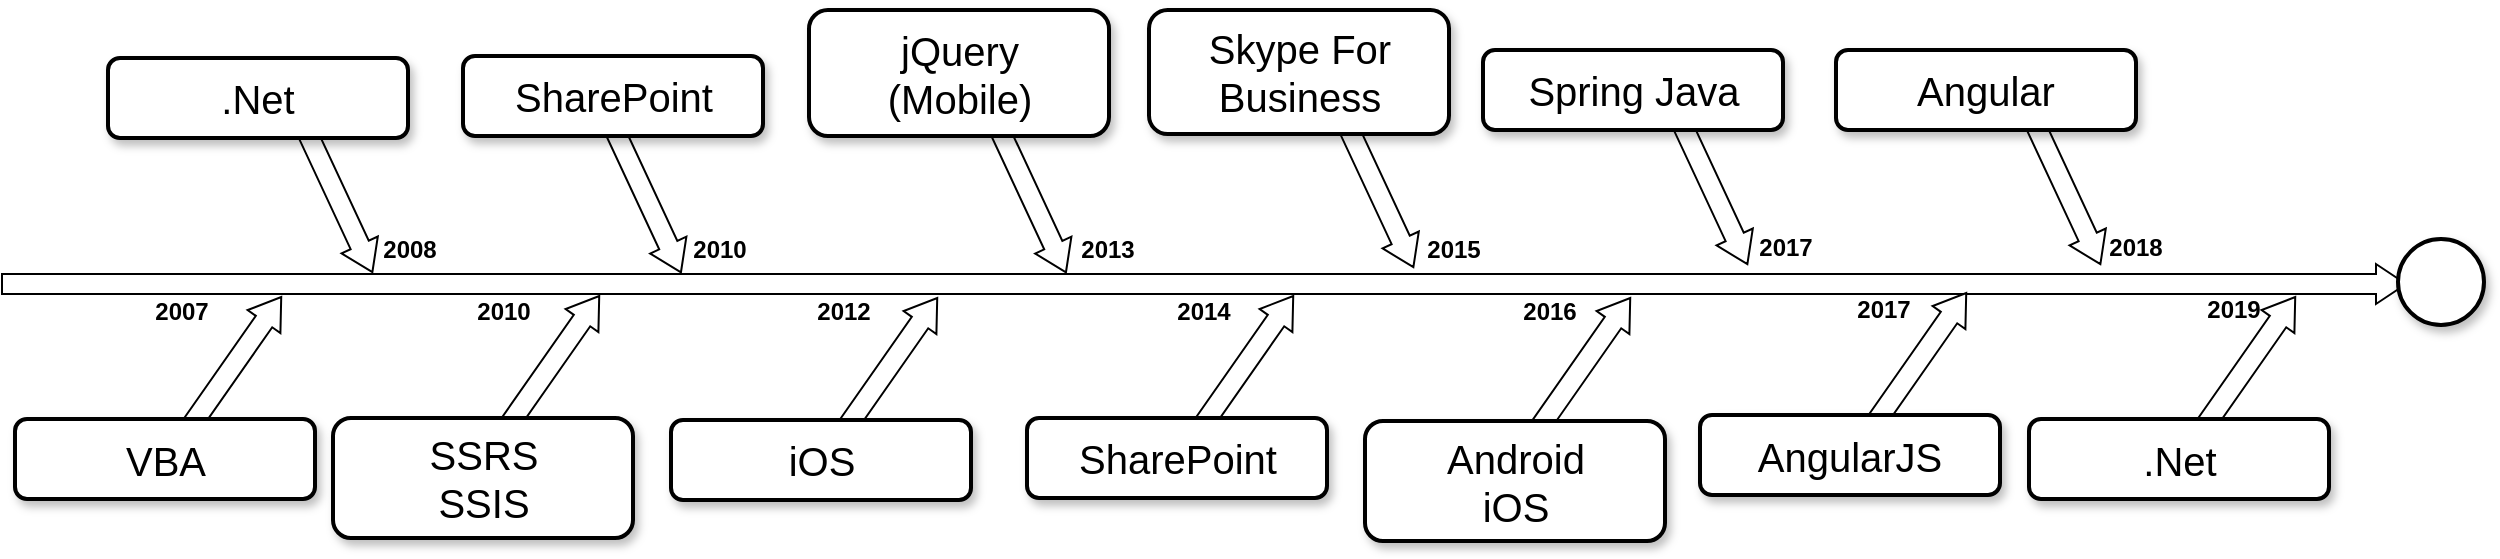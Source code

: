 <mxfile pages="1" version="11.2.8" type="github"><diagram name="Page-1" id="b7a7eaba-c6c5-6fbe-34ae-1d3a4219ac39"><mxGraphModel dx="1447" dy="668" grid="1" gridSize="10" guides="1" tooltips="1" connect="1" arrows="1" fold="1" page="1" pageScale="1.5" pageWidth="1169" pageHeight="826" background="#ffffff" math="0" shadow="0"><root><mxCell id="0" style=";html=1;"/><mxCell id="1" style=";html=1;" parent="0"/><mxCell id="279d4c6e8b4f5ae2-2" value="" style="html=1;shadow=0;dashed=0;align=center;verticalAlign=middle;shape=mxgraph.arrows2.arrow;dy=0.5;dx=15;direction=north;notch=0;rounded=0;strokeWidth=1;fontSize=20;rotation=35;" parent="1" vertex="1"><mxGeometry x="308.5" y="578" width="20" height="105" as="geometry"/></mxCell><mxCell id="279d4c6e8b4f5ae2-5" value="" style="html=1;shadow=0;dashed=0;align=center;verticalAlign=middle;shape=mxgraph.arrows2.arrow;dy=0.5;dx=15;direction=north;notch=0;rounded=0;strokeWidth=1;fontSize=20;rotation=90;" parent="1" vertex="1"><mxGeometry x="800" y="-20" width="20" height="1202" as="geometry"/></mxCell><mxCell id="279d4c6e8b4f5ae2-6" value="" style="html=1;shadow=0;dashed=0;align=center;verticalAlign=middle;shape=mxgraph.arrows2.arrow;dy=0.5;dx=15;direction=north;notch=0;rounded=0;strokeWidth=1;fontSize=20;rotation=155;" parent="1" vertex="1"><mxGeometry x="362" y="475" width="20" height="105" as="geometry"/></mxCell><mxCell id="279d4c6e8b4f5ae2-7" value="" style="html=1;shadow=0;dashed=0;align=center;verticalAlign=middle;shape=mxgraph.arrows2.arrow;dy=0.5;dx=15;direction=north;notch=0;rounded=0;strokeWidth=1;fontSize=20;rotation=155;" parent="1" vertex="1"><mxGeometry x="516.5" y="476" width="20" height="104" as="geometry"/></mxCell><mxCell id="279d4c6e8b4f5ae2-9" value=".Net" style="rounded=1;whiteSpace=wrap;html=1;shadow=1;strokeWidth=2;fontSize=20;" parent="1" vertex="1"><mxGeometry x="262" y="468" width="150" height="40" as="geometry"/></mxCell><mxCell id="279d4c6e8b4f5ae2-10" value="SharePoint" style="rounded=1;whiteSpace=wrap;html=1;shadow=1;strokeWidth=2;fontSize=20;" parent="1" vertex="1"><mxGeometry x="439.5" y="467" width="150" height="40" as="geometry"/></mxCell><mxCell id="279d4c6e8b4f5ae2-12" value="VBA" style="rounded=1;whiteSpace=wrap;html=1;shadow=1;strokeWidth=2;fontSize=20;" parent="1" vertex="1"><mxGeometry x="215.5" y="648.5" width="150" height="40" as="geometry"/></mxCell><mxCell id="279d4c6e8b4f5ae2-15" value="" style="ellipse;whiteSpace=wrap;html=1;rounded=1;shadow=1;strokeWidth=2;fontSize=20;" parent="1" vertex="1"><mxGeometry x="1407" y="558.5" width="43" height="43" as="geometry"/></mxCell><mxCell id="QiOcpYFj4mEdtrV4c7nU-2" value="" style="html=1;shadow=0;dashed=0;align=center;verticalAlign=middle;shape=mxgraph.arrows2.arrow;dy=0.5;dx=15;direction=north;notch=0;rounded=0;strokeWidth=1;fontSize=20;rotation=155;" vertex="1" parent="1"><mxGeometry x="709" y="476" width="20" height="104" as="geometry"/></mxCell><mxCell id="QiOcpYFj4mEdtrV4c7nU-3" value="jQuery&lt;br&gt;(Mobile)" style="rounded=1;whiteSpace=wrap;html=1;shadow=1;strokeWidth=2;fontSize=20;" vertex="1" parent="1"><mxGeometry x="612.5" y="444" width="150" height="63" as="geometry"/></mxCell><mxCell id="QiOcpYFj4mEdtrV4c7nU-5" value="" style="html=1;shadow=0;dashed=0;align=center;verticalAlign=middle;shape=mxgraph.arrows2.arrow;dy=0.5;dx=15;direction=north;notch=0;rounded=0;strokeWidth=1;fontSize=20;rotation=35;" vertex="1" parent="1"><mxGeometry x="467.5" y="577.5" width="20" height="105" as="geometry"/></mxCell><mxCell id="QiOcpYFj4mEdtrV4c7nU-6" value="SSRS&lt;br&gt;SSIS" style="rounded=1;whiteSpace=wrap;html=1;shadow=1;strokeWidth=2;fontSize=20;" vertex="1" parent="1"><mxGeometry x="374.5" y="648" width="150" height="60" as="geometry"/></mxCell><mxCell id="QiOcpYFj4mEdtrV4c7nU-9" value="" style="html=1;shadow=0;dashed=0;align=center;verticalAlign=middle;shape=mxgraph.arrows2.arrow;dy=0.5;dx=15;direction=north;notch=0;rounded=0;strokeWidth=1;fontSize=20;rotation=35;" vertex="1" parent="1"><mxGeometry x="636.5" y="578.5" width="20" height="105" as="geometry"/></mxCell><mxCell id="QiOcpYFj4mEdtrV4c7nU-10" value="iOS" style="rounded=1;whiteSpace=wrap;html=1;shadow=1;strokeWidth=2;fontSize=20;" vertex="1" parent="1"><mxGeometry x="543.5" y="649" width="150" height="40" as="geometry"/></mxCell><mxCell id="QiOcpYFj4mEdtrV4c7nU-11" value="" style="html=1;shadow=0;dashed=0;align=center;verticalAlign=middle;shape=mxgraph.arrows2.arrow;dy=0.5;dx=15;direction=north;notch=0;rounded=0;strokeWidth=1;fontSize=20;rotation=155;" vertex="1" parent="1"><mxGeometry x="882.5" y="472.5" width="20" height="105" as="geometry"/></mxCell><mxCell id="QiOcpYFj4mEdtrV4c7nU-12" value="Skype For Business" style="rounded=1;whiteSpace=wrap;html=1;shadow=1;strokeWidth=2;fontSize=20;" vertex="1" parent="1"><mxGeometry x="782.5" y="444" width="150" height="62" as="geometry"/></mxCell><mxCell id="QiOcpYFj4mEdtrV4c7nU-13" value="" style="html=1;shadow=0;dashed=0;align=center;verticalAlign=middle;shape=mxgraph.arrows2.arrow;dy=0.5;dx=15;direction=north;notch=0;rounded=0;strokeWidth=1;fontSize=20;rotation=35;" vertex="1" parent="1"><mxGeometry x="814.5" y="577.5" width="20" height="105" as="geometry"/></mxCell><mxCell id="QiOcpYFj4mEdtrV4c7nU-14" value="SharePoint" style="rounded=1;whiteSpace=wrap;html=1;shadow=1;strokeWidth=2;fontSize=20;" vertex="1" parent="1"><mxGeometry x="721.5" y="648" width="150" height="40" as="geometry"/></mxCell><mxCell id="QiOcpYFj4mEdtrV4c7nU-15" value="" style="html=1;shadow=0;dashed=0;align=center;verticalAlign=middle;shape=mxgraph.arrows2.arrow;dy=0.5;dx=15;direction=north;notch=0;rounded=0;strokeWidth=1;fontSize=20;rotation=155;" vertex="1" parent="1"><mxGeometry x="1049.5" y="471" width="20" height="105" as="geometry"/></mxCell><mxCell id="QiOcpYFj4mEdtrV4c7nU-16" value="Spring Java" style="rounded=1;whiteSpace=wrap;html=1;shadow=1;strokeWidth=2;fontSize=20;" vertex="1" parent="1"><mxGeometry x="949.5" y="464" width="150" height="40" as="geometry"/></mxCell><mxCell id="QiOcpYFj4mEdtrV4c7nU-17" value="" style="html=1;shadow=0;dashed=0;align=center;verticalAlign=middle;shape=mxgraph.arrows2.arrow;dy=0.5;dx=15;direction=north;notch=0;rounded=0;strokeWidth=1;fontSize=20;rotation=35;" vertex="1" parent="1"><mxGeometry x="983" y="578.5" width="20" height="105" as="geometry"/></mxCell><mxCell id="QiOcpYFj4mEdtrV4c7nU-18" value="Android&lt;br&gt;iOS" style="rounded=1;whiteSpace=wrap;html=1;shadow=1;strokeWidth=2;fontSize=20;" vertex="1" parent="1"><mxGeometry x="890.5" y="649.5" width="150" height="60" as="geometry"/></mxCell><mxCell id="QiOcpYFj4mEdtrV4c7nU-19" value="" style="html=1;shadow=0;dashed=0;align=center;verticalAlign=middle;shape=mxgraph.arrows2.arrow;dy=0.5;dx=15;direction=north;notch=0;rounded=0;strokeWidth=1;fontSize=20;rotation=35;" vertex="1" parent="1"><mxGeometry x="1151" y="576" width="20" height="105" as="geometry"/></mxCell><mxCell id="QiOcpYFj4mEdtrV4c7nU-20" value="AngularJS" style="rounded=1;whiteSpace=wrap;html=1;shadow=1;strokeWidth=2;fontSize=20;" vertex="1" parent="1"><mxGeometry x="1058" y="646.5" width="150" height="40" as="geometry"/></mxCell><mxCell id="QiOcpYFj4mEdtrV4c7nU-21" value="" style="html=1;shadow=0;dashed=0;align=center;verticalAlign=middle;shape=mxgraph.arrows2.arrow;dy=0.5;dx=15;direction=north;notch=0;rounded=0;strokeWidth=1;fontSize=20;rotation=155;" vertex="1" parent="1"><mxGeometry x="1226" y="471" width="20" height="105" as="geometry"/></mxCell><mxCell id="QiOcpYFj4mEdtrV4c7nU-22" value="Angular" style="rounded=1;whiteSpace=wrap;html=1;shadow=1;strokeWidth=2;fontSize=20;" vertex="1" parent="1"><mxGeometry x="1126" y="464" width="150" height="40" as="geometry"/></mxCell><mxCell id="QiOcpYFj4mEdtrV4c7nU-25" value="" style="html=1;shadow=0;dashed=0;align=center;verticalAlign=middle;shape=mxgraph.arrows2.arrow;dy=0.5;dx=15;direction=north;notch=0;rounded=0;strokeWidth=1;fontSize=20;rotation=35;" vertex="1" parent="1"><mxGeometry x="1315.5" y="578" width="20" height="105" as="geometry"/></mxCell><mxCell id="QiOcpYFj4mEdtrV4c7nU-26" value=".Net" style="rounded=1;whiteSpace=wrap;html=1;shadow=1;strokeWidth=2;fontSize=20;" vertex="1" parent="1"><mxGeometry x="1222.5" y="648.5" width="150" height="40" as="geometry"/></mxCell><mxCell id="QiOcpYFj4mEdtrV4c7nU-27" value="&lt;b&gt;2007&lt;/b&gt;" style="text;html=1;strokeColor=none;fillColor=none;align=center;verticalAlign=middle;whiteSpace=wrap;rounded=0;" vertex="1" parent="1"><mxGeometry x="278.5" y="585" width="40" height="20" as="geometry"/></mxCell><mxCell id="QiOcpYFj4mEdtrV4c7nU-28" value="&lt;b&gt;2008&lt;/b&gt;" style="text;html=1;strokeColor=none;fillColor=none;align=center;verticalAlign=middle;whiteSpace=wrap;rounded=0;" vertex="1" parent="1"><mxGeometry x="393" y="554" width="40" height="20" as="geometry"/></mxCell><mxCell id="QiOcpYFj4mEdtrV4c7nU-29" value="&lt;b&gt;2010&lt;/b&gt;&lt;span style=&quot;font-family: &amp;#34;helvetica&amp;#34; , &amp;#34;arial&amp;#34; , sans-serif ; font-size: 0px ; white-space: nowrap&quot;&gt;%3CmxGraphModel%3E%3Croot%3E%3CmxCell%20id%3D%220%22%2F%3E%3CmxCell%20id%3D%221%22%20parent%3D%220%22%2F%3E%3CmxCell%20id%3D%222%22%20value%3D%22%26lt%3Bb%26gt%3B2008%26lt%3B%2Fb%26gt%3B%22%20style%3D%22text%3Bhtml%3D1%3BstrokeColor%3Dnone%3BfillColor%3Dnone%3Balign%3Dcenter%3BverticalAlign%3Dmiddle%3BwhiteSpace%3Dwrap%3Brounded%3D0%3B%22%20vertex%3D%221%22%20parent%3D%221%22%3E%3CmxGeometry%20x%3D%22397%22%20y%3D%22551%22%20width%3D%2240%22%20height%3D%2220%22%20as%3D%22geometry%22%2F%3E%3C%2FmxCell%3E%3C%2Froot%3E%3C%2FmxGraphModel%3E&lt;/span&gt;" style="text;html=1;strokeColor=none;fillColor=none;align=center;verticalAlign=middle;whiteSpace=wrap;rounded=0;" vertex="1" parent="1"><mxGeometry x="440" y="585" width="40" height="20" as="geometry"/></mxCell><mxCell id="QiOcpYFj4mEdtrV4c7nU-30" value="&lt;b&gt;2010&lt;/b&gt;&lt;span style=&quot;font-family: &amp;#34;helvetica&amp;#34; , &amp;#34;arial&amp;#34; , sans-serif ; font-size: 0px ; white-space: nowrap&quot;&gt;%3CmxGraphModel%3E%3Croot%3E%3CmxCell%20id%3D%220%22%2F%3E%3CmxCell%20id%3D%221%22%20parent%3D%220%22%2F%3E%3CmxCell%20id%3D%222%22%20value%3D%22%26lt%3Bb%26gt%3B2008%26lt%3B%2Fb%26gt%3B%22%20style%3D%22text%3Bhtml%3D1%3BstrokeColor%3Dnone%3BfillColor%3Dnone%3Balign%3Dcenter%3BverticalAlign%3Dmiddle%3BwhiteSpace%3Dwrap%3Brounded%3D0%3B%22%20vertex%3D%221%22%20parent%3D%221%22%3E%3CmxGeometry%20x%3D%22397%22%20y%3D%22551%22%20width%3D%2240%22%20height%3D%2220%22%20as%3D%22geometry%22%2F%3E%3C%2FmxCell%3E%3C%2Froot%3E%3C%2FmxGraphModel%3E&lt;/span&gt;" style="text;html=1;strokeColor=none;fillColor=none;align=center;verticalAlign=middle;whiteSpace=wrap;rounded=0;" vertex="1" parent="1"><mxGeometry x="548" y="554" width="40" height="20" as="geometry"/></mxCell><mxCell id="QiOcpYFj4mEdtrV4c7nU-31" value="&lt;b&gt;2012&lt;/b&gt;" style="text;html=1;strokeColor=none;fillColor=none;align=center;verticalAlign=middle;whiteSpace=wrap;rounded=0;" vertex="1" parent="1"><mxGeometry x="610" y="585" width="40" height="20" as="geometry"/></mxCell><mxCell id="QiOcpYFj4mEdtrV4c7nU-32" value="&lt;b&gt;2013&lt;/b&gt;" style="text;html=1;strokeColor=none;fillColor=none;align=center;verticalAlign=middle;whiteSpace=wrap;rounded=0;" vertex="1" parent="1"><mxGeometry x="741.69" y="554" width="40" height="20" as="geometry"/></mxCell><mxCell id="QiOcpYFj4mEdtrV4c7nU-33" value="&lt;b&gt;2014&lt;/b&gt;" style="text;html=1;strokeColor=none;fillColor=none;align=center;verticalAlign=middle;whiteSpace=wrap;rounded=0;" vertex="1" parent="1"><mxGeometry x="790.19" y="585" width="40" height="20" as="geometry"/></mxCell><mxCell id="QiOcpYFj4mEdtrV4c7nU-34" value="&lt;b&gt;2015&lt;/b&gt;" style="text;html=1;strokeColor=none;fillColor=none;align=center;verticalAlign=middle;whiteSpace=wrap;rounded=0;" vertex="1" parent="1"><mxGeometry x="914.69" y="553.5" width="40" height="20" as="geometry"/></mxCell><mxCell id="QiOcpYFj4mEdtrV4c7nU-35" value="&lt;b&gt;2016&lt;/b&gt;" style="text;html=1;strokeColor=none;fillColor=none;align=center;verticalAlign=middle;whiteSpace=wrap;rounded=0;" vertex="1" parent="1"><mxGeometry x="963.19" y="584.5" width="40" height="20" as="geometry"/></mxCell><mxCell id="QiOcpYFj4mEdtrV4c7nU-36" value="&lt;b&gt;2017&lt;/b&gt;" style="text;html=1;strokeColor=none;fillColor=none;align=center;verticalAlign=middle;whiteSpace=wrap;rounded=0;" vertex="1" parent="1"><mxGeometry x="1081.19" y="553" width="40" height="20" as="geometry"/></mxCell><mxCell id="QiOcpYFj4mEdtrV4c7nU-37" value="&lt;b&gt;2017&lt;/b&gt;" style="text;html=1;strokeColor=none;fillColor=none;align=center;verticalAlign=middle;whiteSpace=wrap;rounded=0;" vertex="1" parent="1"><mxGeometry x="1129.69" y="584" width="40" height="20" as="geometry"/></mxCell><mxCell id="QiOcpYFj4mEdtrV4c7nU-38" value="&lt;b&gt;2018&lt;/b&gt;" style="text;html=1;strokeColor=none;fillColor=none;align=center;verticalAlign=middle;whiteSpace=wrap;rounded=0;" vertex="1" parent="1"><mxGeometry x="1256.19" y="552.5" width="40" height="20" as="geometry"/></mxCell><mxCell id="QiOcpYFj4mEdtrV4c7nU-39" value="&lt;b&gt;2019&lt;/b&gt;" style="text;html=1;strokeColor=none;fillColor=none;align=center;verticalAlign=middle;whiteSpace=wrap;rounded=0;" vertex="1" parent="1"><mxGeometry x="1304.69" y="583.5" width="40" height="20" as="geometry"/></mxCell></root></mxGraphModel></diagram></mxfile>